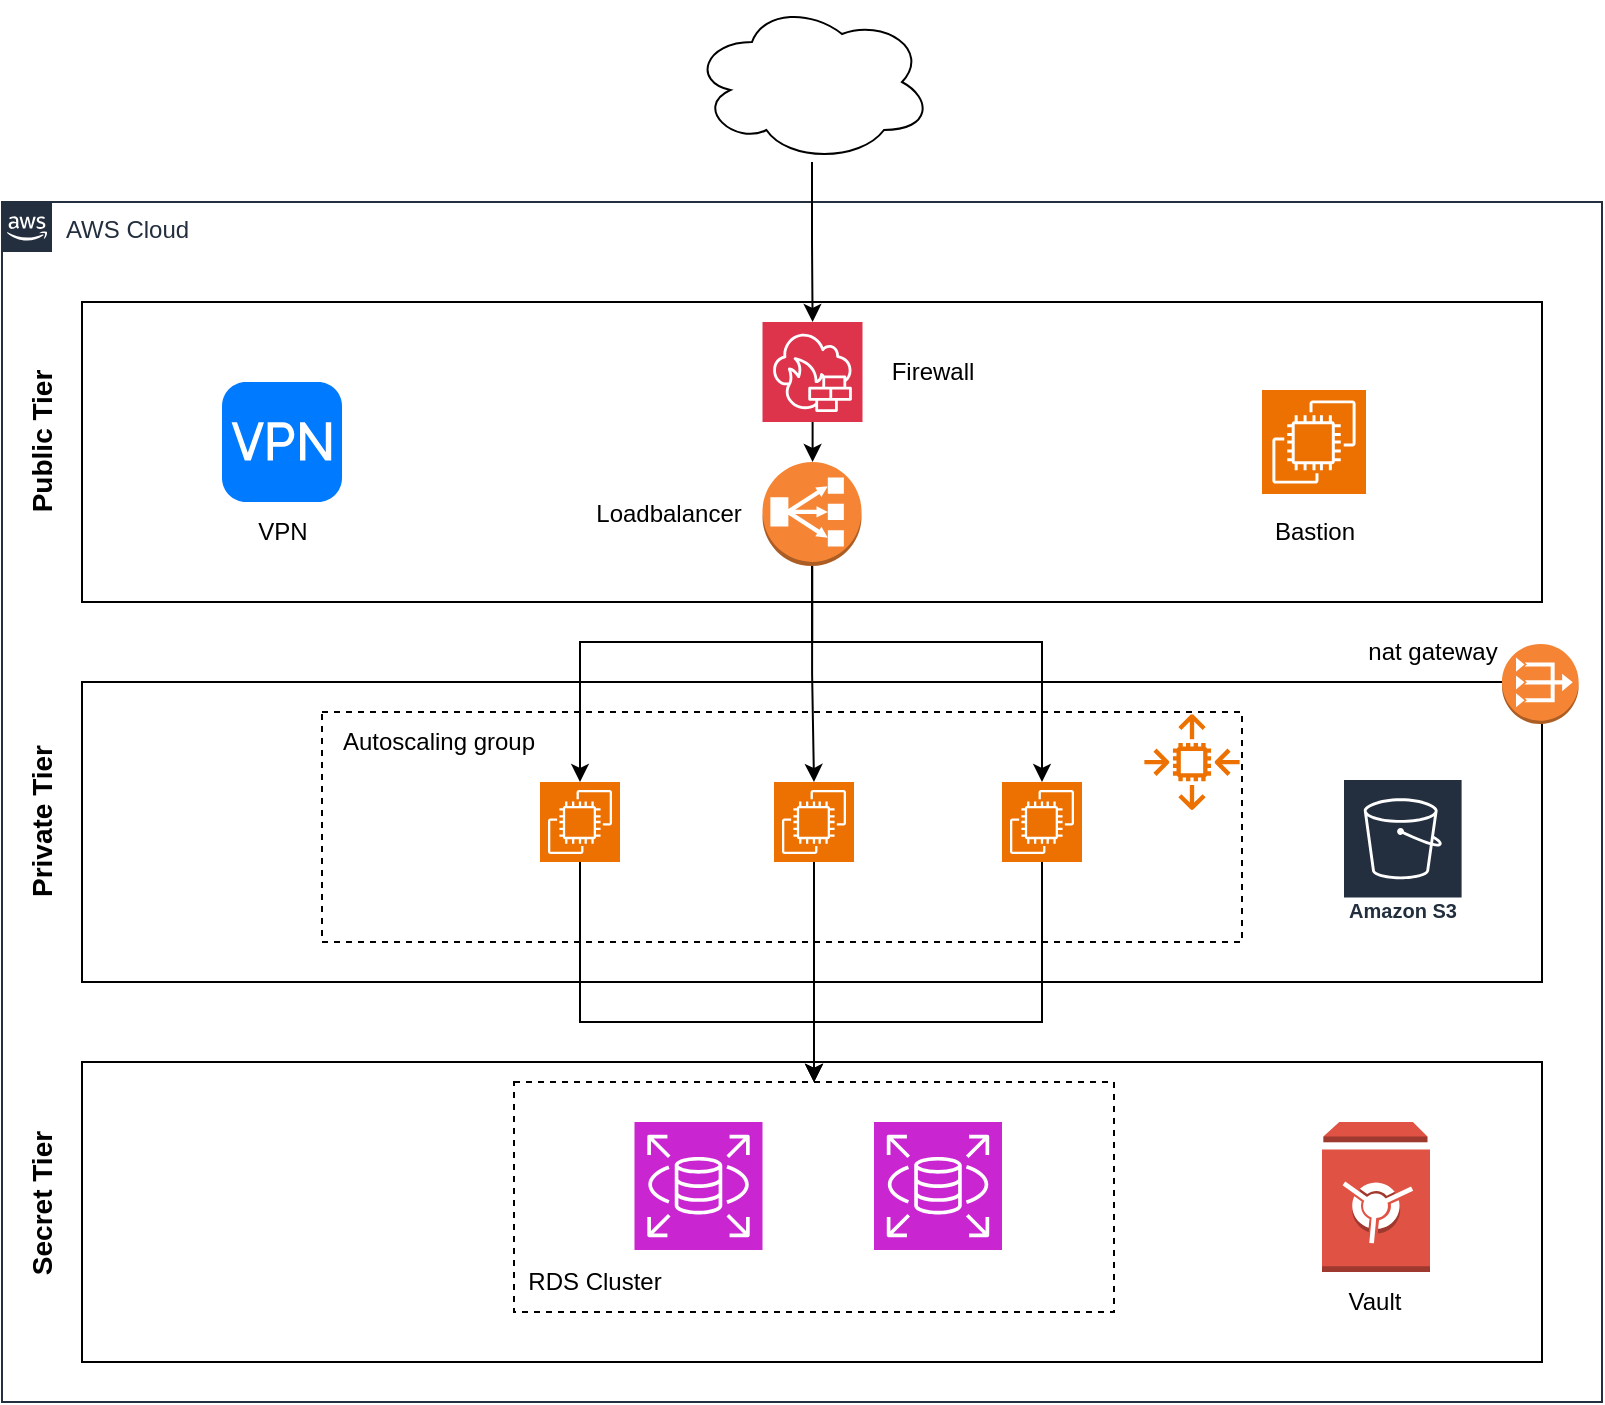 <mxfile version="28.1.2">
  <diagram id="Ht1M8jgEwFfnCIfOTk4-" name="Page-1">
    <mxGraphModel dx="1018" dy="1502" grid="1" gridSize="10" guides="1" tooltips="1" connect="1" arrows="1" fold="1" page="1" pageScale="1" pageWidth="1169" pageHeight="827" math="0" shadow="0">
      <root>
        <mxCell id="0" />
        <mxCell id="1" parent="0" />
        <mxCell id="UEzPUAAOIrF-is8g5C7q-205" value="AWS Cloud" style="points=[[0,0],[0.25,0],[0.5,0],[0.75,0],[1,0],[1,0.25],[1,0.5],[1,0.75],[1,1],[0.75,1],[0.5,1],[0.25,1],[0,1],[0,0.75],[0,0.5],[0,0.25]];outlineConnect=0;gradientColor=none;html=1;whiteSpace=wrap;fontSize=12;fontStyle=0;shape=mxgraph.aws4.group;grIcon=mxgraph.aws4.group_aws_cloud_alt;strokeColor=#232F3E;fillColor=none;verticalAlign=top;align=left;spacingLeft=30;fontColor=#232F3E;dashed=0;labelBackgroundColor=#ffffff;container=1;pointerEvents=0;collapsible=0;recursiveResize=0;" parent="1" vertex="1">
          <mxGeometry x="170" y="50" width="800" height="600" as="geometry" />
        </mxCell>
        <mxCell id="csawkisFNntGW47fFKBD-8" value="" style="rounded=0;whiteSpace=wrap;html=1;dashed=1;strokeColor=default;fillColor=none;" vertex="1" parent="UEzPUAAOIrF-is8g5C7q-205">
          <mxGeometry x="256" y="440" width="300" height="115" as="geometry" />
        </mxCell>
        <mxCell id="QHn83o3HwiYZPVzbpEcl-1" value="" style="rounded=0;whiteSpace=wrap;html=1;fillColor=none;" parent="UEzPUAAOIrF-is8g5C7q-205" vertex="1">
          <mxGeometry x="40" y="50" width="730" height="150" as="geometry" />
        </mxCell>
        <mxCell id="QHn83o3HwiYZPVzbpEcl-2" value="" style="rounded=0;whiteSpace=wrap;html=1;fillColor=none;" parent="UEzPUAAOIrF-is8g5C7q-205" vertex="1">
          <mxGeometry x="40" y="240" width="730" height="150" as="geometry" />
        </mxCell>
        <mxCell id="QHn83o3HwiYZPVzbpEcl-3" value="" style="rounded=0;whiteSpace=wrap;html=1;fillColor=none;" parent="UEzPUAAOIrF-is8g5C7q-205" vertex="1">
          <mxGeometry x="40" y="430" width="730" height="150" as="geometry" />
        </mxCell>
        <mxCell id="QHn83o3HwiYZPVzbpEcl-6" value="" style="html=1;strokeWidth=1;shadow=0;dashed=0;shape=mxgraph.ios7.misc.vpn;fillColor=#007AFF;strokeColor=none;buttonText=;strokeColor2=#222222;fontColor=#222222;fontSize=8;verticalLabelPosition=bottom;verticalAlign=top;align=center;sketch=0;" parent="UEzPUAAOIrF-is8g5C7q-205" vertex="1">
          <mxGeometry x="110" y="90" width="60" height="60" as="geometry" />
        </mxCell>
        <mxCell id="csawkisFNntGW47fFKBD-13" style="edgeStyle=orthogonalEdgeStyle;rounded=0;orthogonalLoop=1;jettySize=auto;html=1;" edge="1" parent="UEzPUAAOIrF-is8g5C7q-205" source="QHn83o3HwiYZPVzbpEcl-7" target="QHn83o3HwiYZPVzbpEcl-12">
          <mxGeometry relative="1" as="geometry">
            <Array as="points">
              <mxPoint x="405" y="220" />
              <mxPoint x="520" y="220" />
            </Array>
          </mxGeometry>
        </mxCell>
        <mxCell id="csawkisFNntGW47fFKBD-14" style="edgeStyle=orthogonalEdgeStyle;rounded=0;orthogonalLoop=1;jettySize=auto;html=1;" edge="1" parent="UEzPUAAOIrF-is8g5C7q-205" source="QHn83o3HwiYZPVzbpEcl-7" target="QHn83o3HwiYZPVzbpEcl-11">
          <mxGeometry relative="1" as="geometry" />
        </mxCell>
        <mxCell id="csawkisFNntGW47fFKBD-15" style="edgeStyle=orthogonalEdgeStyle;rounded=0;orthogonalLoop=1;jettySize=auto;html=1;" edge="1" parent="UEzPUAAOIrF-is8g5C7q-205" source="QHn83o3HwiYZPVzbpEcl-7" target="QHn83o3HwiYZPVzbpEcl-10">
          <mxGeometry relative="1" as="geometry">
            <Array as="points">
              <mxPoint x="405" y="220" />
              <mxPoint x="289" y="220" />
            </Array>
          </mxGeometry>
        </mxCell>
        <mxCell id="QHn83o3HwiYZPVzbpEcl-7" value="" style="outlineConnect=0;dashed=0;verticalLabelPosition=bottom;verticalAlign=top;align=center;html=1;shape=mxgraph.aws3.classic_load_balancer;fillColor=#F58534;gradientColor=none;" parent="UEzPUAAOIrF-is8g5C7q-205" vertex="1">
          <mxGeometry x="380.25" y="130" width="49.5" height="52" as="geometry" />
        </mxCell>
        <mxCell id="QHn83o3HwiYZPVzbpEcl-9" value="" style="rounded=0;whiteSpace=wrap;html=1;dashed=1;strokeColor=default;fillColor=none;" parent="UEzPUAAOIrF-is8g5C7q-205" vertex="1">
          <mxGeometry x="160" y="255" width="460" height="115" as="geometry" />
        </mxCell>
        <mxCell id="QHn83o3HwiYZPVzbpEcl-8" value="" style="sketch=0;outlineConnect=0;fontColor=#232F3E;gradientColor=none;fillColor=#ED7100;strokeColor=none;dashed=0;verticalLabelPosition=bottom;verticalAlign=top;align=center;html=1;fontSize=12;fontStyle=0;aspect=fixed;pointerEvents=1;shape=mxgraph.aws4.auto_scaling2;" parent="UEzPUAAOIrF-is8g5C7q-205" vertex="1">
          <mxGeometry x="571" y="256" width="48" height="48" as="geometry" />
        </mxCell>
        <mxCell id="csawkisFNntGW47fFKBD-20" style="edgeStyle=orthogonalEdgeStyle;rounded=0;orthogonalLoop=1;jettySize=auto;html=1;entryX=0.5;entryY=0;entryDx=0;entryDy=0;" edge="1" parent="UEzPUAAOIrF-is8g5C7q-205" source="QHn83o3HwiYZPVzbpEcl-10" target="csawkisFNntGW47fFKBD-8">
          <mxGeometry relative="1" as="geometry">
            <Array as="points">
              <mxPoint x="289" y="410" />
              <mxPoint x="406" y="410" />
            </Array>
          </mxGeometry>
        </mxCell>
        <mxCell id="QHn83o3HwiYZPVzbpEcl-10" value="" style="sketch=0;points=[[0,0,0],[0.25,0,0],[0.5,0,0],[0.75,0,0],[1,0,0],[0,1,0],[0.25,1,0],[0.5,1,0],[0.75,1,0],[1,1,0],[0,0.25,0],[0,0.5,0],[0,0.75,0],[1,0.25,0],[1,0.5,0],[1,0.75,0]];outlineConnect=0;fontColor=#232F3E;fillColor=#ED7100;strokeColor=#ffffff;dashed=0;verticalLabelPosition=bottom;verticalAlign=top;align=center;html=1;fontSize=12;fontStyle=0;aspect=fixed;shape=mxgraph.aws4.resourceIcon;resIcon=mxgraph.aws4.ec2;" parent="UEzPUAAOIrF-is8g5C7q-205" vertex="1">
          <mxGeometry x="269" y="290" width="40" height="40" as="geometry" />
        </mxCell>
        <mxCell id="csawkisFNntGW47fFKBD-18" style="edgeStyle=orthogonalEdgeStyle;rounded=0;orthogonalLoop=1;jettySize=auto;html=1;entryX=0.5;entryY=0;entryDx=0;entryDy=0;" edge="1" parent="UEzPUAAOIrF-is8g5C7q-205" source="QHn83o3HwiYZPVzbpEcl-11" target="csawkisFNntGW47fFKBD-8">
          <mxGeometry relative="1" as="geometry" />
        </mxCell>
        <mxCell id="QHn83o3HwiYZPVzbpEcl-11" value="" style="sketch=0;points=[[0,0,0],[0.25,0,0],[0.5,0,0],[0.75,0,0],[1,0,0],[0,1,0],[0.25,1,0],[0.5,1,0],[0.75,1,0],[1,1,0],[0,0.25,0],[0,0.5,0],[0,0.75,0],[1,0.25,0],[1,0.5,0],[1,0.75,0]];outlineConnect=0;fontColor=#232F3E;fillColor=#ED7100;strokeColor=#ffffff;dashed=0;verticalLabelPosition=bottom;verticalAlign=top;align=center;html=1;fontSize=12;fontStyle=0;aspect=fixed;shape=mxgraph.aws4.resourceIcon;resIcon=mxgraph.aws4.ec2;" parent="UEzPUAAOIrF-is8g5C7q-205" vertex="1">
          <mxGeometry x="386" y="290" width="40" height="40" as="geometry" />
        </mxCell>
        <mxCell id="csawkisFNntGW47fFKBD-21" style="edgeStyle=orthogonalEdgeStyle;rounded=0;orthogonalLoop=1;jettySize=auto;html=1;entryX=0.5;entryY=0;entryDx=0;entryDy=0;" edge="1" parent="UEzPUAAOIrF-is8g5C7q-205" source="QHn83o3HwiYZPVzbpEcl-12" target="csawkisFNntGW47fFKBD-8">
          <mxGeometry relative="1" as="geometry">
            <Array as="points">
              <mxPoint x="520" y="410" />
              <mxPoint x="406" y="410" />
            </Array>
          </mxGeometry>
        </mxCell>
        <mxCell id="QHn83o3HwiYZPVzbpEcl-12" value="" style="sketch=0;points=[[0,0,0],[0.25,0,0],[0.5,0,0],[0.75,0,0],[1,0,0],[0,1,0],[0.25,1,0],[0.5,1,0],[0.75,1,0],[1,1,0],[0,0.25,0],[0,0.5,0],[0,0.75,0],[1,0.25,0],[1,0.5,0],[1,0.75,0]];outlineConnect=0;fontColor=#232F3E;fillColor=#ED7100;strokeColor=#ffffff;dashed=0;verticalLabelPosition=bottom;verticalAlign=top;align=center;html=1;fontSize=12;fontStyle=0;aspect=fixed;shape=mxgraph.aws4.resourceIcon;resIcon=mxgraph.aws4.ec2;" parent="UEzPUAAOIrF-is8g5C7q-205" vertex="1">
          <mxGeometry x="500" y="290" width="40" height="40" as="geometry" />
        </mxCell>
        <mxCell id="QHn83o3HwiYZPVzbpEcl-13" value="" style="sketch=0;points=[[0,0,0],[0.25,0,0],[0.5,0,0],[0.75,0,0],[1,0,0],[0,1,0],[0.25,1,0],[0.5,1,0],[0.75,1,0],[1,1,0],[0,0.25,0],[0,0.5,0],[0,0.75,0],[1,0.25,0],[1,0.5,0],[1,0.75,0]];outlineConnect=0;fontColor=#232F3E;fillColor=#C925D1;strokeColor=#ffffff;dashed=0;verticalLabelPosition=bottom;verticalAlign=top;align=center;html=1;fontSize=12;fontStyle=0;aspect=fixed;shape=mxgraph.aws4.resourceIcon;resIcon=mxgraph.aws4.rds;" parent="UEzPUAAOIrF-is8g5C7q-205" vertex="1">
          <mxGeometry x="316.25" y="460" width="64" height="64" as="geometry" />
        </mxCell>
        <mxCell id="QHn83o3HwiYZPVzbpEcl-14" value="" style="sketch=0;points=[[0,0,0],[0.25,0,0],[0.5,0,0],[0.75,0,0],[1,0,0],[0,1,0],[0.25,1,0],[0.5,1,0],[0.75,1,0],[1,1,0],[0,0.25,0],[0,0.5,0],[0,0.75,0],[1,0.25,0],[1,0.5,0],[1,0.75,0]];outlineConnect=0;fontColor=#232F3E;fillColor=#C925D1;strokeColor=#ffffff;dashed=0;verticalLabelPosition=bottom;verticalAlign=top;align=center;html=1;fontSize=12;fontStyle=0;aspect=fixed;shape=mxgraph.aws4.resourceIcon;resIcon=mxgraph.aws4.rds;" parent="UEzPUAAOIrF-is8g5C7q-205" vertex="1">
          <mxGeometry x="436" y="460" width="64" height="64" as="geometry" />
        </mxCell>
        <mxCell id="QHn83o3HwiYZPVzbpEcl-15" value="" style="sketch=0;points=[[0,0,0],[0.25,0,0],[0.5,0,0],[0.75,0,0],[1,0,0],[0,1,0],[0.25,1,0],[0.5,1,0],[0.75,1,0],[1,1,0],[0,0.25,0],[0,0.5,0],[0,0.75,0],[1,0.25,0],[1,0.5,0],[1,0.75,0]];outlineConnect=0;fontColor=#232F3E;fillColor=#ED7100;strokeColor=#ffffff;dashed=0;verticalLabelPosition=bottom;verticalAlign=top;align=center;html=1;fontSize=12;fontStyle=0;aspect=fixed;shape=mxgraph.aws4.resourceIcon;resIcon=mxgraph.aws4.ec2;" parent="UEzPUAAOIrF-is8g5C7q-205" vertex="1">
          <mxGeometry x="630" y="94" width="52" height="52" as="geometry" />
        </mxCell>
        <mxCell id="csawkisFNntGW47fFKBD-12" style="edgeStyle=orthogonalEdgeStyle;rounded=0;orthogonalLoop=1;jettySize=auto;html=1;" edge="1" parent="UEzPUAAOIrF-is8g5C7q-205" source="QHn83o3HwiYZPVzbpEcl-16" target="QHn83o3HwiYZPVzbpEcl-7">
          <mxGeometry relative="1" as="geometry" />
        </mxCell>
        <mxCell id="QHn83o3HwiYZPVzbpEcl-16" value="" style="sketch=0;points=[[0,0,0],[0.25,0,0],[0.5,0,0],[0.75,0,0],[1,0,0],[0,1,0],[0.25,1,0],[0.5,1,0],[0.75,1,0],[1,1,0],[0,0.25,0],[0,0.5,0],[0,0.75,0],[1,0.25,0],[1,0.5,0],[1,0.75,0]];outlineConnect=0;fontColor=#232F3E;fillColor=#DD344C;strokeColor=#ffffff;dashed=0;verticalLabelPosition=bottom;verticalAlign=top;align=center;html=1;fontSize=12;fontStyle=0;aspect=fixed;shape=mxgraph.aws4.resourceIcon;resIcon=mxgraph.aws4.network_firewall;" parent="UEzPUAAOIrF-is8g5C7q-205" vertex="1">
          <mxGeometry x="380.25" y="60" width="50" height="50" as="geometry" />
        </mxCell>
        <mxCell id="QHn83o3HwiYZPVzbpEcl-17" value="Amazon S3" style="sketch=0;outlineConnect=0;fontColor=#232F3E;gradientColor=none;strokeColor=#ffffff;fillColor=#232F3E;dashed=0;verticalLabelPosition=middle;verticalAlign=bottom;align=center;html=1;whiteSpace=wrap;fontSize=10;fontStyle=1;spacing=3;shape=mxgraph.aws4.productIcon;prIcon=mxgraph.aws4.s3;" parent="UEzPUAAOIrF-is8g5C7q-205" vertex="1">
          <mxGeometry x="670" y="288" width="60.8" height="76" as="geometry" />
        </mxCell>
        <mxCell id="QHn83o3HwiYZPVzbpEcl-18" value="" style="outlineConnect=0;dashed=0;verticalLabelPosition=bottom;verticalAlign=top;align=center;html=1;shape=mxgraph.aws3.vault;fillColor=#E05243;gradientColor=none;" parent="UEzPUAAOIrF-is8g5C7q-205" vertex="1">
          <mxGeometry x="660" y="460" width="54" height="75" as="geometry" />
        </mxCell>
        <mxCell id="csawkisFNntGW47fFKBD-1" value="VPN" style="text;html=1;align=center;verticalAlign=middle;resizable=0;points=[];autosize=1;strokeColor=none;fillColor=none;" vertex="1" parent="UEzPUAAOIrF-is8g5C7q-205">
          <mxGeometry x="115" y="150" width="50" height="30" as="geometry" />
        </mxCell>
        <mxCell id="csawkisFNntGW47fFKBD-2" value="Firewall" style="text;html=1;align=center;verticalAlign=middle;resizable=0;points=[];autosize=1;strokeColor=none;fillColor=none;" vertex="1" parent="UEzPUAAOIrF-is8g5C7q-205">
          <mxGeometry x="435" y="70" width="60" height="30" as="geometry" />
        </mxCell>
        <mxCell id="csawkisFNntGW47fFKBD-3" value="Loadbalancer" style="text;html=1;align=center;verticalAlign=middle;resizable=0;points=[];autosize=1;strokeColor=none;fillColor=none;" vertex="1" parent="UEzPUAAOIrF-is8g5C7q-205">
          <mxGeometry x="283" y="141" width="100" height="30" as="geometry" />
        </mxCell>
        <mxCell id="csawkisFNntGW47fFKBD-4" value="Bastion" style="text;html=1;align=center;verticalAlign=middle;resizable=0;points=[];autosize=1;strokeColor=none;fillColor=none;" vertex="1" parent="UEzPUAAOIrF-is8g5C7q-205">
          <mxGeometry x="626" y="150" width="60" height="30" as="geometry" />
        </mxCell>
        <mxCell id="csawkisFNntGW47fFKBD-9" value="RDS Cluster" style="text;html=1;align=center;verticalAlign=middle;resizable=0;points=[];autosize=1;strokeColor=none;fillColor=none;" vertex="1" parent="UEzPUAAOIrF-is8g5C7q-205">
          <mxGeometry x="251" y="525" width="90" height="30" as="geometry" />
        </mxCell>
        <mxCell id="csawkisFNntGW47fFKBD-16" value="Vault" style="text;html=1;align=center;verticalAlign=middle;resizable=0;points=[];autosize=1;strokeColor=none;fillColor=none;" vertex="1" parent="UEzPUAAOIrF-is8g5C7q-205">
          <mxGeometry x="661" y="535" width="50" height="30" as="geometry" />
        </mxCell>
        <mxCell id="csawkisFNntGW47fFKBD-6" value="Autoscaling group" style="text;html=1;align=center;verticalAlign=middle;resizable=0;points=[];autosize=1;strokeColor=none;fillColor=none;" vertex="1" parent="UEzPUAAOIrF-is8g5C7q-205">
          <mxGeometry x="158" y="255" width="120" height="30" as="geometry" />
        </mxCell>
        <mxCell id="csawkisFNntGW47fFKBD-22" value="&lt;b&gt;&lt;font style=&quot;font-size: 14px;&quot;&gt;Public Tier&lt;/font&gt;&lt;/b&gt;" style="text;html=1;align=center;verticalAlign=middle;resizable=0;points=[];autosize=1;strokeColor=none;fillColor=none;rotation=-90;" vertex="1" parent="UEzPUAAOIrF-is8g5C7q-205">
          <mxGeometry x="-25" y="105" width="90" height="30" as="geometry" />
        </mxCell>
        <mxCell id="csawkisFNntGW47fFKBD-23" value="&lt;b&gt;&lt;font style=&quot;font-size: 14px;&quot;&gt;Private Tier&lt;/font&gt;&lt;/b&gt;" style="text;html=1;align=center;verticalAlign=middle;resizable=0;points=[];autosize=1;strokeColor=none;fillColor=none;rotation=-90;" vertex="1" parent="UEzPUAAOIrF-is8g5C7q-205">
          <mxGeometry x="-30" y="295" width="100" height="30" as="geometry" />
        </mxCell>
        <mxCell id="csawkisFNntGW47fFKBD-24" value="&lt;span style=&quot;font-size: 14px;&quot;&gt;&lt;b&gt;Secret Tier&lt;/b&gt;&lt;/span&gt;" style="text;html=1;align=center;verticalAlign=middle;resizable=0;points=[];autosize=1;strokeColor=none;fillColor=none;rotation=-90;" vertex="1" parent="UEzPUAAOIrF-is8g5C7q-205">
          <mxGeometry x="-30" y="486" width="100" height="30" as="geometry" />
        </mxCell>
        <mxCell id="csawkisFNntGW47fFKBD-25" value="" style="outlineConnect=0;dashed=0;verticalLabelPosition=bottom;verticalAlign=top;align=center;html=1;shape=mxgraph.aws3.vpc_nat_gateway;fillColor=#F58534;gradientColor=none;" vertex="1" parent="UEzPUAAOIrF-is8g5C7q-205">
          <mxGeometry x="750" y="221" width="38.33" height="40" as="geometry" />
        </mxCell>
        <mxCell id="csawkisFNntGW47fFKBD-26" value="nat gateway" style="text;html=1;align=center;verticalAlign=middle;resizable=0;points=[];autosize=1;strokeColor=none;fillColor=none;" vertex="1" parent="UEzPUAAOIrF-is8g5C7q-205">
          <mxGeometry x="670" y="210" width="90" height="30" as="geometry" />
        </mxCell>
        <mxCell id="csawkisFNntGW47fFKBD-11" style="edgeStyle=orthogonalEdgeStyle;rounded=0;orthogonalLoop=1;jettySize=auto;html=1;" edge="1" parent="1" source="csawkisFNntGW47fFKBD-10" target="QHn83o3HwiYZPVzbpEcl-16">
          <mxGeometry relative="1" as="geometry" />
        </mxCell>
        <mxCell id="csawkisFNntGW47fFKBD-10" value="" style="ellipse;shape=cloud;whiteSpace=wrap;html=1;" vertex="1" parent="1">
          <mxGeometry x="515" y="-50" width="120" height="80" as="geometry" />
        </mxCell>
      </root>
    </mxGraphModel>
  </diagram>
</mxfile>

